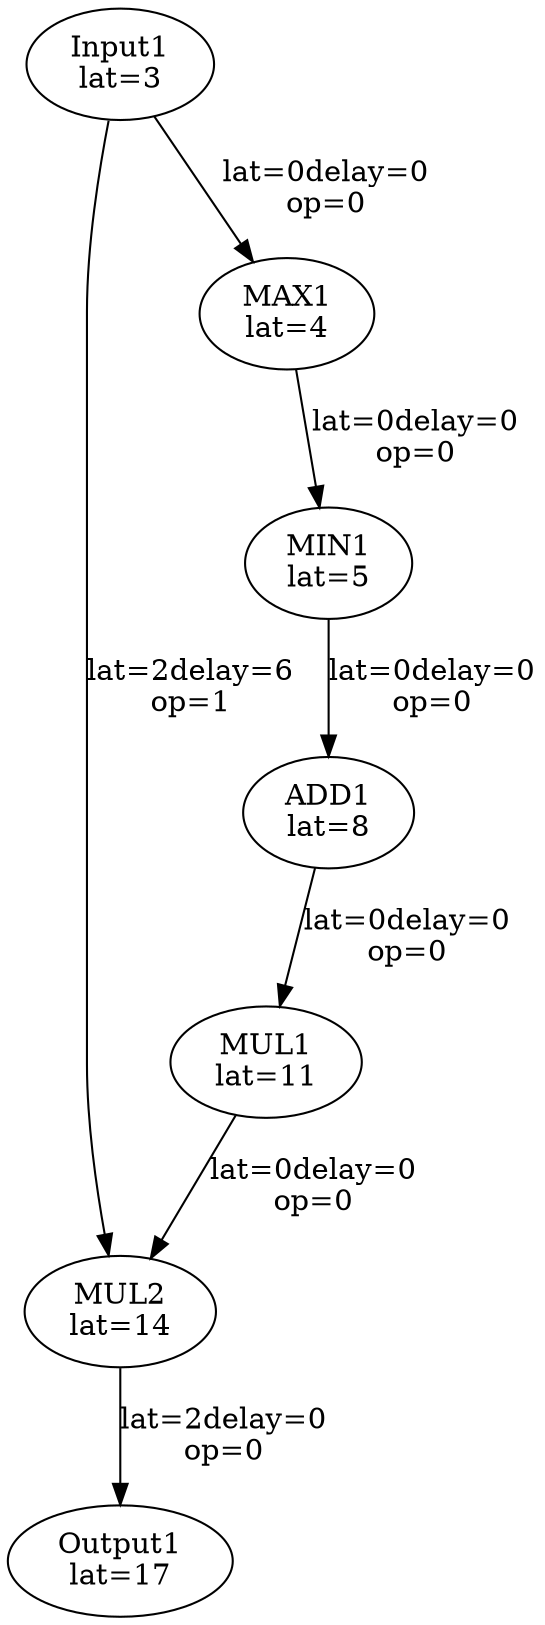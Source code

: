 Digraph G {
"Input1"[label = "\N\nlat=3"];
"Output1"[label = "\N\nlat=17"];
"MUL2"->"Output1"[label = "lat=2\delay=0\nop=0"];
"MAX1"[label = "\N\nlat=4"];
"Input1"->"MAX1"[label = "lat=0\delay=0\nop=0"];
"MIN1"[label = "\N\nlat=5"];
"MAX1"->"MIN1"[label = "lat=0\delay=0\nop=0"];
"MUL1"[label = "\N\nlat=11"];
"ADD1"->"MUL1"[label = "lat=0\delay=0\nop=0"];
"ADD1"[label = "\N\nlat=8"];
"MIN1"->"ADD1"[label = "lat=0\delay=0\nop=0"];
"MUL2"[label = "\N\nlat=14"];
"MUL1"->"MUL2"[label = "lat=0\delay=0\nop=0"];
"Input1"->"MUL2"[label = "lat=2\delay=6\nop=1"];
}
